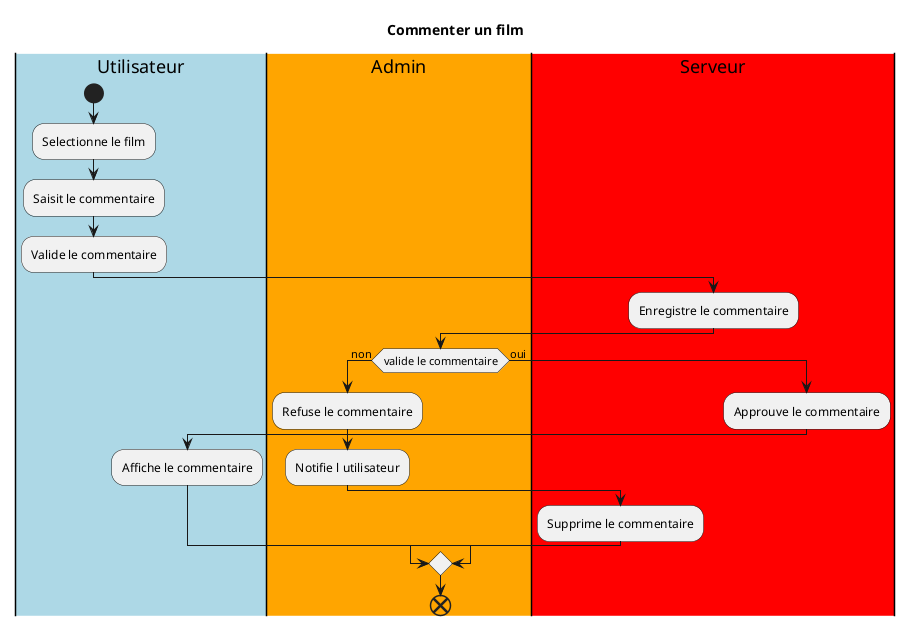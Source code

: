 @startuml CineCourts
title "Commenter un film"

|#LightBlue|Utilisateur|
|#Orange|Admin|
|#Red|Serveur|

    |Utilisateur|
    start
    :Selectionne le film;
    :Saisit le commentaire;
    :Valide le commentaire;
    |Serveur|
    :Enregistre le commentaire;
    |Admin|
    if (valide le commentaire) then (non)
    :Refuse le commentaire;
    :Notifie l utilisateur;
    |Serveur|
    :Supprime le commentaire;
    else (oui)
    :Approuve le commentaire;
    |Utilisateur|
    :Affiche le commentaire;
    endif
    |Admin|
    end